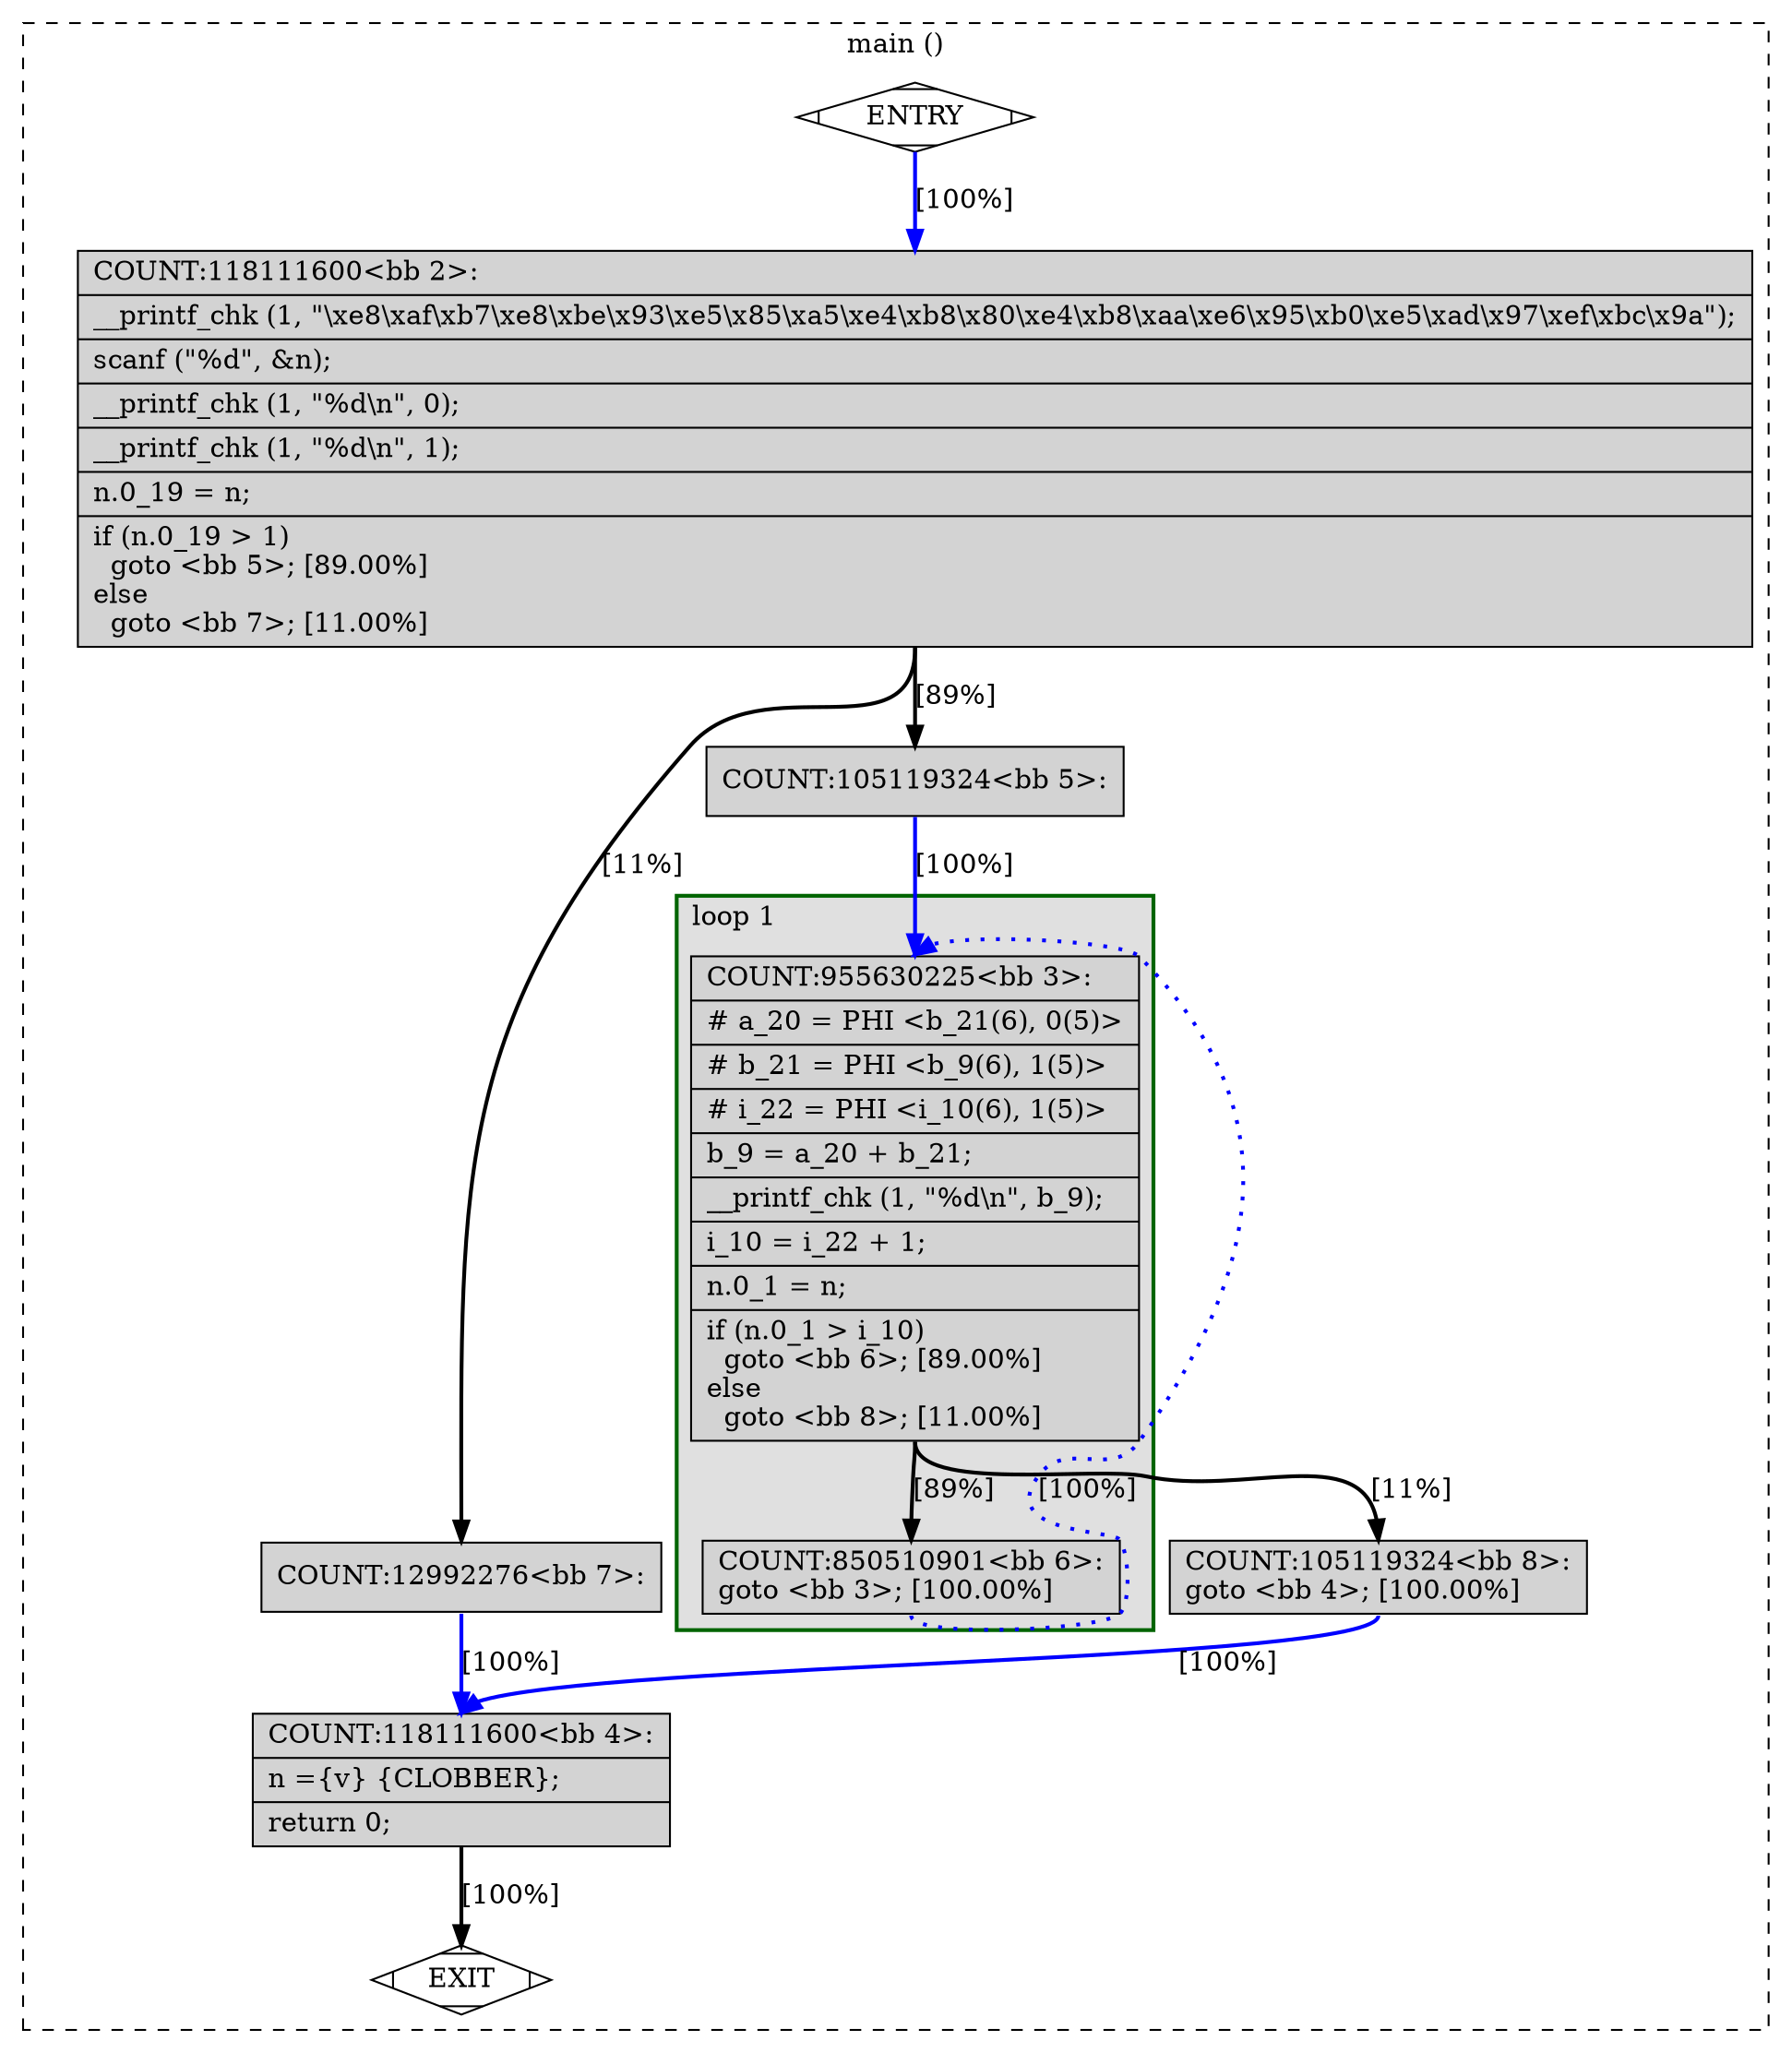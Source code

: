 digraph "a-main.c.174t.ivopts" {
overlap=false;
subgraph "cluster_main" {
	style="dashed";
	color="black";
	label="main ()";
	subgraph cluster_23_1 {
	style="filled";
	color="darkgreen";
	fillcolor="grey88";
	label="loop 1";
	labeljust=l;
	penwidth=2;
	fn_23_basic_block_3 [shape=record,style=filled,fillcolor=lightgrey,label="{COUNT:955630225\<bb\ 3\>:\l\
|#\ a_20\ =\ PHI\ \<b_21(6),\ 0(5)\>\l\
|#\ b_21\ =\ PHI\ \<b_9(6),\ 1(5)\>\l\
|#\ i_22\ =\ PHI\ \<i_10(6),\ 1(5)\>\l\
|b_9\ =\ a_20\ +\ b_21;\l\
|__printf_chk\ (1,\ \"%d\\n\",\ b_9);\l\
|i_10\ =\ i_22\ +\ 1;\l\
|n.0_1\ =\ n;\l\
|if\ (n.0_1\ \>\ i_10)\l\
\ \ goto\ \<bb\ 6\>;\ [89.00%]\l\
else\l\
\ \ goto\ \<bb\ 8\>;\ [11.00%]\l\
}"];

	fn_23_basic_block_6 [shape=record,style=filled,fillcolor=lightgrey,label="{COUNT:850510901\<bb\ 6\>:\l\
goto\ \<bb\ 3\>;\ [100.00%]\l\
}"];

	}
	fn_23_basic_block_0 [shape=Mdiamond,style=filled,fillcolor=white,label="ENTRY"];

	fn_23_basic_block_1 [shape=Mdiamond,style=filled,fillcolor=white,label="EXIT"];

	fn_23_basic_block_2 [shape=record,style=filled,fillcolor=lightgrey,label="{COUNT:118111600\<bb\ 2\>:\l\
|__printf_chk\ (1,\ \"\\xe8\\xaf\\xb7\\xe8\\xbe\\x93\\xe5\\x85\\xa5\\xe4\\xb8\\x80\\xe4\\xb8\\xaa\\xe6\\x95\\xb0\\xe5\\xad\\x97\\xef\\xbc\\x9a\");\l\
|scanf\ (\"%d\",\ &n);\l\
|__printf_chk\ (1,\ \"%d\\n\",\ 0);\l\
|__printf_chk\ (1,\ \"%d\\n\",\ 1);\l\
|n.0_19\ =\ n;\l\
|if\ (n.0_19\ \>\ 1)\l\
\ \ goto\ \<bb\ 5\>;\ [89.00%]\l\
else\l\
\ \ goto\ \<bb\ 7\>;\ [11.00%]\l\
}"];

	fn_23_basic_block_5 [shape=record,style=filled,fillcolor=lightgrey,label="{COUNT:105119324\<bb\ 5\>:\l\
}"];

	fn_23_basic_block_8 [shape=record,style=filled,fillcolor=lightgrey,label="{COUNT:105119324\<bb\ 8\>:\l\
goto\ \<bb\ 4\>;\ [100.00%]\l\
}"];

	fn_23_basic_block_7 [shape=record,style=filled,fillcolor=lightgrey,label="{COUNT:12992276\<bb\ 7\>:\l\
}"];

	fn_23_basic_block_4 [shape=record,style=filled,fillcolor=lightgrey,label="{COUNT:118111600\<bb\ 4\>:\l\
|n\ =\{v\}\ \{CLOBBER\};\l\
|return\ 0;\l\
}"];

	fn_23_basic_block_0:s -> fn_23_basic_block_2:n [style="solid,bold",color=blue,weight=100,constraint=true,label="[100%]"];
	fn_23_basic_block_2:s -> fn_23_basic_block_5:n [style="solid,bold",color=black,weight=10,constraint=true,label="[89%]"];
	fn_23_basic_block_2:s -> fn_23_basic_block_7:n [style="solid,bold",color=black,weight=10,constraint=true,label="[11%]"];
	fn_23_basic_block_5:s -> fn_23_basic_block_3:n [style="solid,bold",color=blue,weight=100,constraint=true,label="[100%]"];
	fn_23_basic_block_3:s -> fn_23_basic_block_6:n [style="solid,bold",color=black,weight=10,constraint=true,label="[89%]"];
	fn_23_basic_block_3:s -> fn_23_basic_block_8:n [style="solid,bold",color=black,weight=10,constraint=true,label="[11%]"];
	fn_23_basic_block_8:s -> fn_23_basic_block_4:n [style="solid,bold",color=blue,weight=100,constraint=true,label="[100%]"];
	fn_23_basic_block_6:s -> fn_23_basic_block_3:n [style="dotted,bold",color=blue,weight=10,constraint=false,label="[100%]"];
	fn_23_basic_block_7:s -> fn_23_basic_block_4:n [style="solid,bold",color=blue,weight=100,constraint=true,label="[100%]"];
	fn_23_basic_block_4:s -> fn_23_basic_block_1:n [style="solid,bold",color=black,weight=10,constraint=true,label="[100%]"];
	fn_23_basic_block_0:s -> fn_23_basic_block_1:n [style="invis",constraint=true];
}
}
